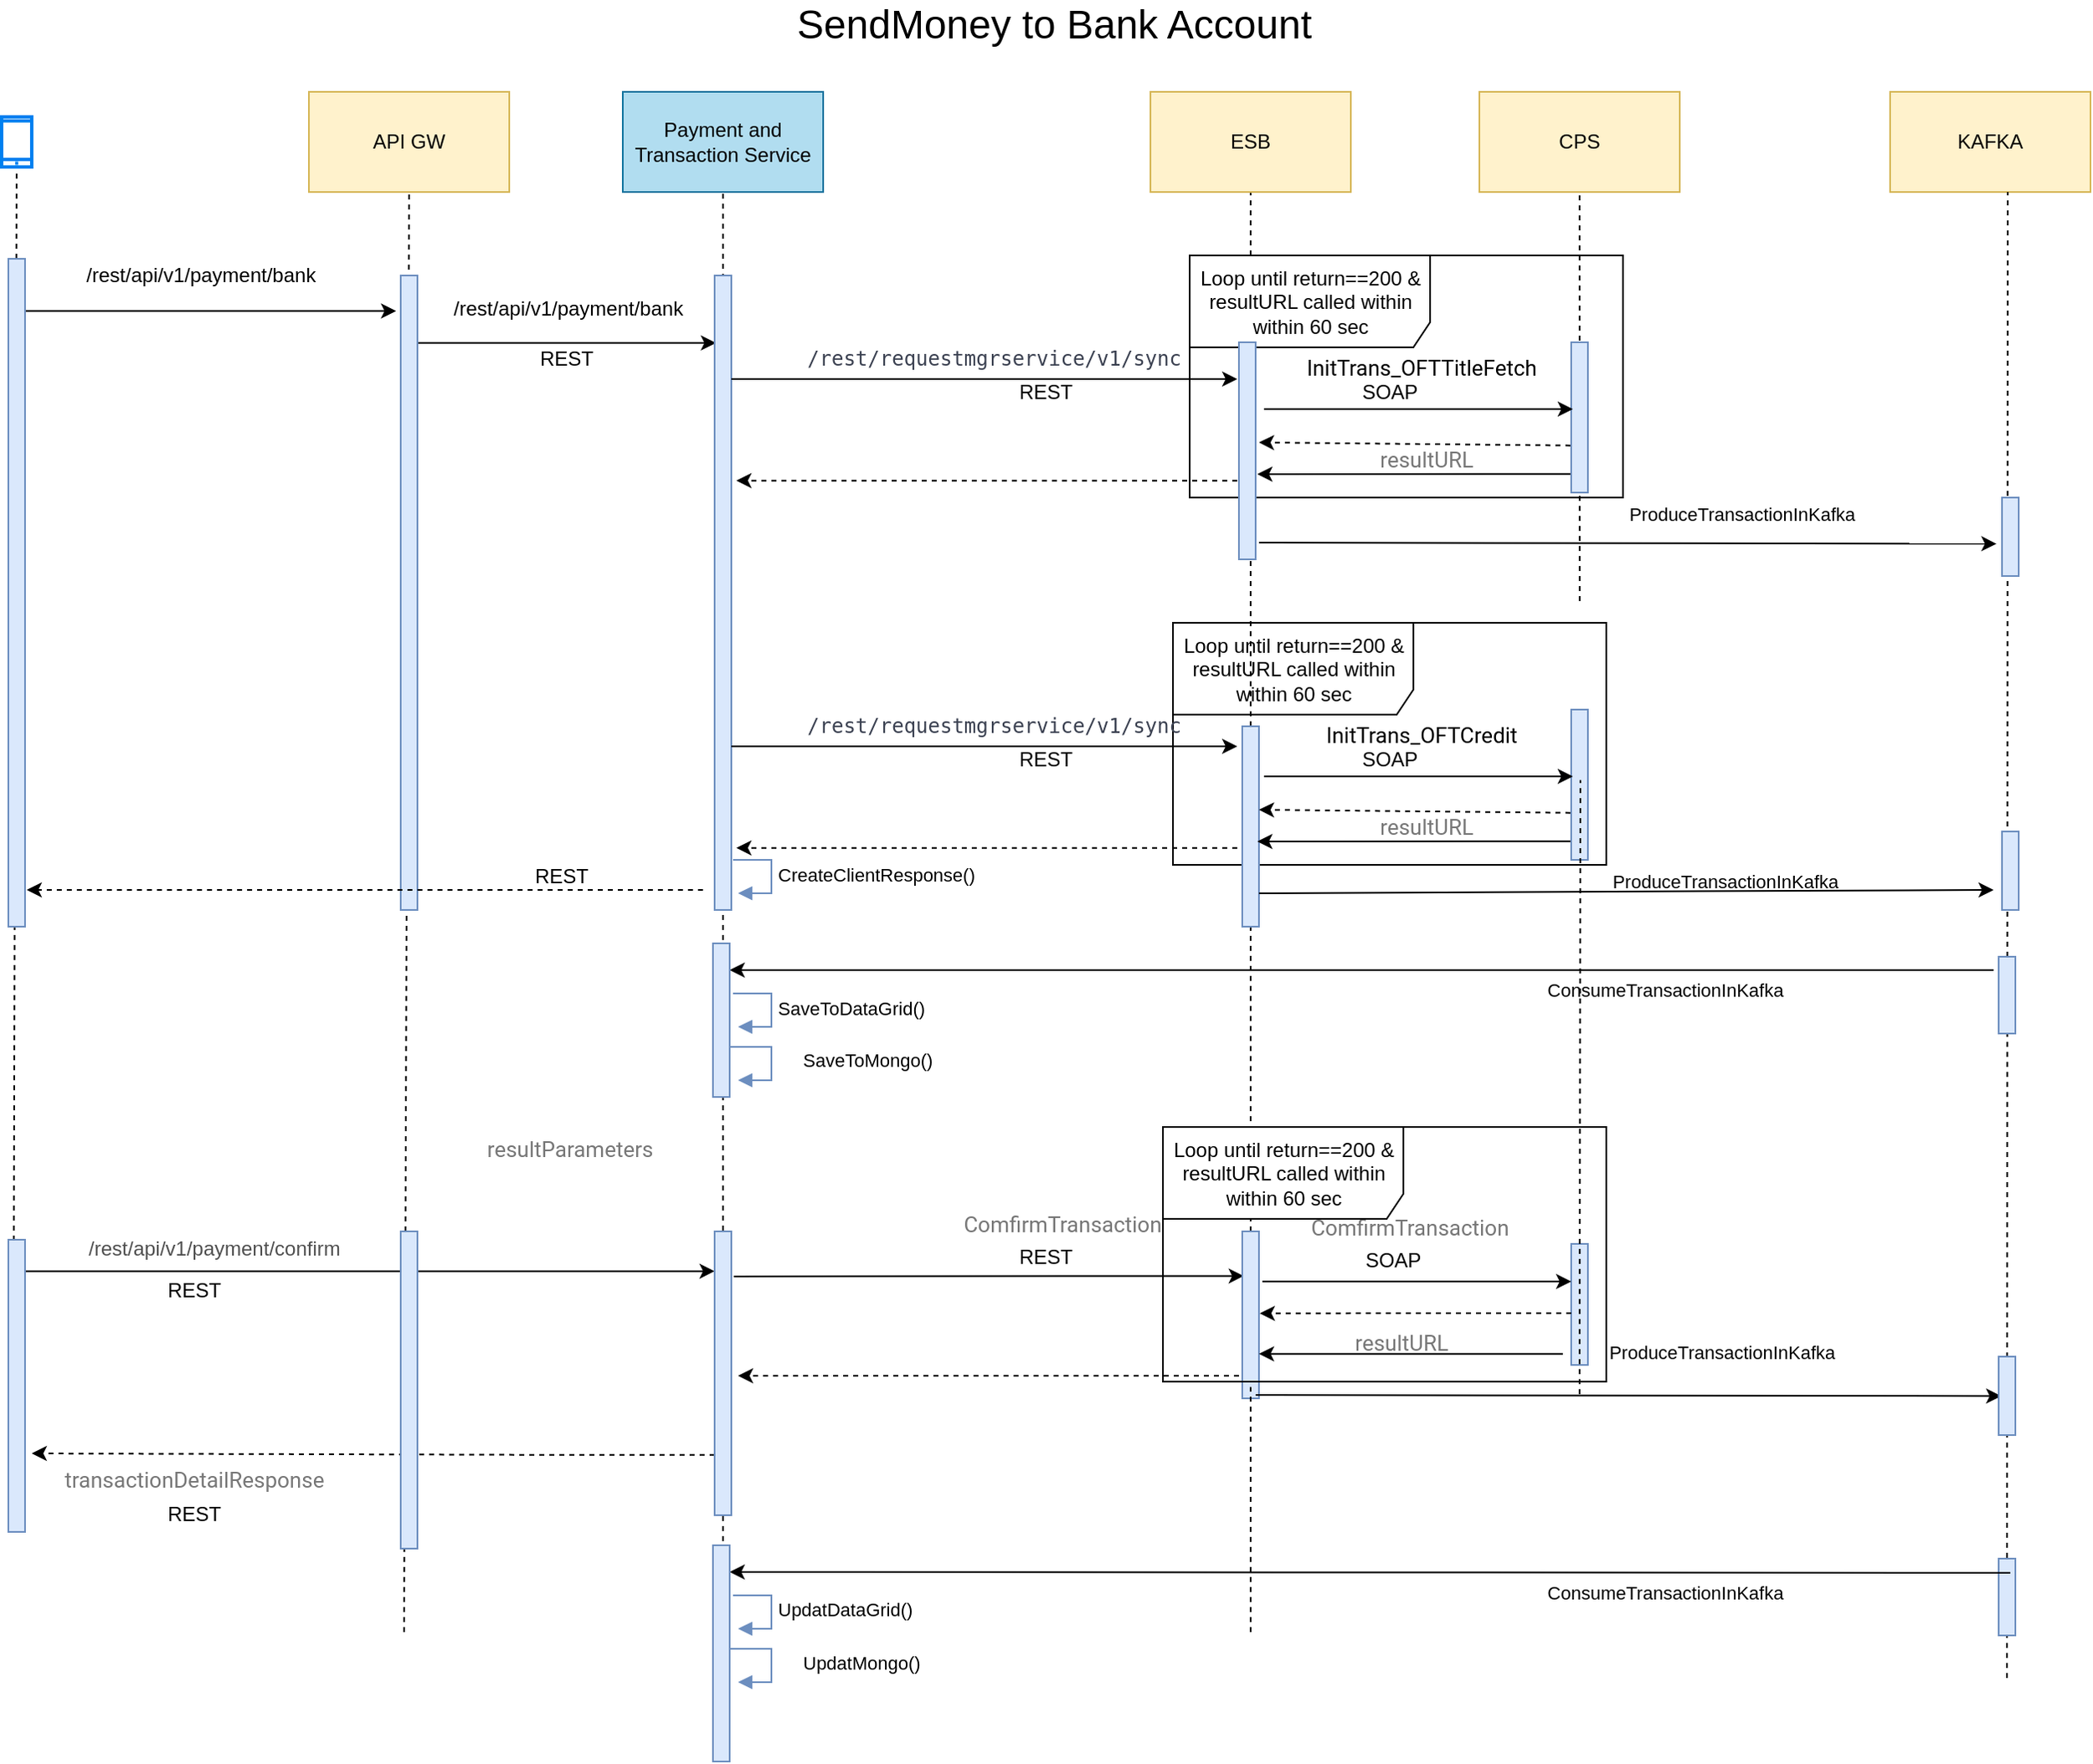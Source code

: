 <mxfile version="13.6.9" type="device"><diagram id="_PWsb3Hp9DCBzWkDlzBO" name="sendMoney_v1.0"><mxGraphModel dx="2965" dy="1563" grid="1" gridSize="10" guides="1" tooltips="1" connect="1" arrows="1" fold="1" page="1" pageScale="1" pageWidth="827" pageHeight="1169" math="0" shadow="0"><root><mxCell id="2ZHaPjhBb1C0ohGX3f1B-0"/><mxCell id="2ZHaPjhBb1C0ohGX3f1B-1" parent="2ZHaPjhBb1C0ohGX3f1B-0"/><mxCell id="moI_EmkW-4I0Lwxg9ysq-23" value="Loop until return==200 &amp;amp; resultURL called within within 60 sec" style="shape=umlFrame;whiteSpace=wrap;html=1;width=144;height=55;" parent="2ZHaPjhBb1C0ohGX3f1B-1" vertex="1"><mxGeometry x="918.5" y="487" width="259.5" height="145" as="geometry"/></mxCell><mxCell id="2ZHaPjhBb1C0ohGX3f1B-138" value="&lt;font style=&quot;font-size: 24px&quot;&gt;SendMoney to Bank Account&lt;/font&gt;" style="text;html=1;align=center;verticalAlign=middle;resizable=0;points=[];autosize=1;" parent="2ZHaPjhBb1C0ohGX3f1B-1" vertex="1"><mxGeometry x="687" y="119" width="320" height="20" as="geometry"/></mxCell><mxCell id="2ZHaPjhBb1C0ohGX3f1B-251" value="API GW" style="rounded=0;whiteSpace=wrap;html=1;fillColor=#fff2cc;strokeColor=#d6b656;" parent="2ZHaPjhBb1C0ohGX3f1B-1" vertex="1"><mxGeometry x="401" y="169" width="120" height="60" as="geometry"/></mxCell><mxCell id="2ZHaPjhBb1C0ohGX3f1B-252" value="Payment and Transaction Service" style="rounded=0;whiteSpace=wrap;html=1;fillColor=#b1ddf0;strokeColor=#10739e;" parent="2ZHaPjhBb1C0ohGX3f1B-1" vertex="1"><mxGeometry x="589" y="169" width="120" height="60" as="geometry"/></mxCell><mxCell id="2ZHaPjhBb1C0ohGX3f1B-253" value="CPS" style="rounded=0;whiteSpace=wrap;html=1;fillColor=#fff2cc;strokeColor=#d6b656;" parent="2ZHaPjhBb1C0ohGX3f1B-1" vertex="1"><mxGeometry x="1102" y="169" width="120" height="60" as="geometry"/></mxCell><mxCell id="2ZHaPjhBb1C0ohGX3f1B-254" value="" style="endArrow=none;dashed=1;html=1;" parent="2ZHaPjhBb1C0ohGX3f1B-1" target="2ZHaPjhBb1C0ohGX3f1B-269" edge="1"><mxGeometry width="50" height="50" relative="1" as="geometry"><mxPoint x="224.0" y="959" as="sourcePoint"/><mxPoint x="224.0" y="361.99" as="targetPoint"/></mxGeometry></mxCell><mxCell id="2ZHaPjhBb1C0ohGX3f1B-255" value="" style="endArrow=classic;html=1;entryX=0.015;entryY=0.176;entryDx=0;entryDy=0;entryPerimeter=0;" parent="2ZHaPjhBb1C0ohGX3f1B-1" edge="1"><mxGeometry width="50" height="50" relative="1" as="geometry"><mxPoint x="231.0" y="300.264" as="sourcePoint"/><mxPoint x="453.24" y="300.264" as="targetPoint"/></mxGeometry></mxCell><mxCell id="2ZHaPjhBb1C0ohGX3f1B-256" value="/rest/api/v1/payment/bank" style="text;html=1;align=center;verticalAlign=middle;resizable=0;points=[];autosize=1;" parent="2ZHaPjhBb1C0ohGX3f1B-1" vertex="1"><mxGeometry x="261" y="269" width="150" height="20" as="geometry"/></mxCell><mxCell id="2ZHaPjhBb1C0ohGX3f1B-257" value="" style="endArrow=none;dashed=1;html=1;entryX=0.5;entryY=0.933;entryDx=0;entryDy=0;entryPerimeter=0;" parent="2ZHaPjhBb1C0ohGX3f1B-1" edge="1"><mxGeometry width="50" height="50" relative="1" as="geometry"><mxPoint x="461" y="459" as="sourcePoint"/><mxPoint x="461" y="376" as="targetPoint"/></mxGeometry></mxCell><mxCell id="2ZHaPjhBb1C0ohGX3f1B-258" value="" style="endArrow=none;dashed=1;html=1;" parent="2ZHaPjhBb1C0ohGX3f1B-1" target="2ZHaPjhBb1C0ohGX3f1B-252" edge="1"><mxGeometry width="50" height="50" relative="1" as="geometry"><mxPoint x="649" y="1049" as="sourcePoint"/><mxPoint x="648.5" y="382" as="targetPoint"/></mxGeometry></mxCell><mxCell id="2ZHaPjhBb1C0ohGX3f1B-259" value="" style="endArrow=none;dashed=1;html=1;" parent="2ZHaPjhBb1C0ohGX3f1B-1" target="2ZHaPjhBb1C0ohGX3f1B-253" edge="1"><mxGeometry width="50" height="50" relative="1" as="geometry"><mxPoint x="1162.123" y="474" as="sourcePoint"/><mxPoint x="1161.5" y="379" as="targetPoint"/></mxGeometry></mxCell><mxCell id="2ZHaPjhBb1C0ohGX3f1B-260" value="" style="endArrow=classic;html=1;entryX=0.08;entryY=0.08;entryDx=0;entryDy=0;entryPerimeter=0;" parent="2ZHaPjhBb1C0ohGX3f1B-1" edge="1"><mxGeometry width="50" height="50" relative="1" as="geometry"><mxPoint x="466" y="319.4" as="sourcePoint"/><mxPoint x="644.8" y="319.4" as="targetPoint"/></mxGeometry></mxCell><mxCell id="2ZHaPjhBb1C0ohGX3f1B-261" value="/rest/api/v1/payment/bank" style="text;html=1;align=center;verticalAlign=middle;resizable=0;points=[];autosize=1;" parent="2ZHaPjhBb1C0ohGX3f1B-1" vertex="1"><mxGeometry x="481" y="289" width="150" height="20" as="geometry"/></mxCell><mxCell id="2ZHaPjhBb1C0ohGX3f1B-262" value="" style="endArrow=none;dashed=1;html=1;entryX=0.5;entryY=1;entryDx=0;entryDy=0;" parent="2ZHaPjhBb1C0ohGX3f1B-1" target="2ZHaPjhBb1C0ohGX3f1B-251" edge="1"><mxGeometry width="50" height="50" relative="1" as="geometry"><mxPoint x="458" y="1091.5" as="sourcePoint"/><mxPoint x="461.17" y="791.5" as="targetPoint"/></mxGeometry></mxCell><mxCell id="2ZHaPjhBb1C0ohGX3f1B-263" value="" style="html=1;points=[];perimeter=orthogonalPerimeter;fillColor=#dae8fc;strokeColor=#6c8ebf;" parent="2ZHaPjhBb1C0ohGX3f1B-1" vertex="1"><mxGeometry x="1157" y="539" width="10" height="90" as="geometry"/></mxCell><mxCell id="2ZHaPjhBb1C0ohGX3f1B-264" value="" style="endArrow=none;dashed=1;html=1;entryX=0.5;entryY=1;entryDx=0;entryDy=0;" parent="2ZHaPjhBb1C0ohGX3f1B-1" source="2ZHaPjhBb1C0ohGX3f1B-266" target="2ZHaPjhBb1C0ohGX3f1B-285" edge="1"><mxGeometry width="50" height="50" relative="1" as="geometry"><mxPoint x="965" y="619" as="sourcePoint"/><mxPoint x="965" y="376" as="targetPoint"/></mxGeometry></mxCell><mxCell id="2ZHaPjhBb1C0ohGX3f1B-265" value="" style="endArrow=none;dashed=1;html=1;entryX=0.5;entryY=0.933;entryDx=0;entryDy=0;entryPerimeter=0;" parent="2ZHaPjhBb1C0ohGX3f1B-1" source="2ZHaPjhBb1C0ohGX3f1B-295" edge="1"><mxGeometry width="50" height="50" relative="1" as="geometry"><mxPoint x="965" y="909.0" as="sourcePoint"/><mxPoint x="965" y="637.66" as="targetPoint"/></mxGeometry></mxCell><mxCell id="2ZHaPjhBb1C0ohGX3f1B-266" value="" style="html=1;points=[];perimeter=orthogonalPerimeter;fillColor=#dae8fc;strokeColor=#6c8ebf;" parent="2ZHaPjhBb1C0ohGX3f1B-1" vertex="1"><mxGeometry x="960" y="549" width="10" height="120" as="geometry"/></mxCell><mxCell id="2ZHaPjhBb1C0ohGX3f1B-269" value="" style="html=1;verticalLabelPosition=bottom;align=center;labelBackgroundColor=#ffffff;verticalAlign=top;strokeWidth=2;strokeColor=#0080F0;shadow=0;dashed=0;shape=mxgraph.ios7.icons.smartphone;" parent="2ZHaPjhBb1C0ohGX3f1B-1" vertex="1"><mxGeometry x="217" y="184" width="18" height="30" as="geometry"/></mxCell><mxCell id="2ZHaPjhBb1C0ohGX3f1B-270" value="" style="html=1;points=[];perimeter=orthogonalPerimeter;align=center;fillColor=#dae8fc;strokeColor=#6c8ebf;" parent="2ZHaPjhBb1C0ohGX3f1B-1" vertex="1"><mxGeometry x="644" y="279" width="10" height="380" as="geometry"/></mxCell><mxCell id="2ZHaPjhBb1C0ohGX3f1B-271" value="" style="html=1;points=[];perimeter=orthogonalPerimeter;align=center;fillColor=#dae8fc;strokeColor=#6c8ebf;" parent="2ZHaPjhBb1C0ohGX3f1B-1" vertex="1"><mxGeometry x="456" y="279" width="10" height="380" as="geometry"/></mxCell><mxCell id="2ZHaPjhBb1C0ohGX3f1B-272" value="" style="html=1;points=[];perimeter=orthogonalPerimeter;align=center;fillColor=#dae8fc;strokeColor=#6c8ebf;" parent="2ZHaPjhBb1C0ohGX3f1B-1" vertex="1"><mxGeometry x="221" y="269" width="10" height="400" as="geometry"/></mxCell><mxCell id="2ZHaPjhBb1C0ohGX3f1B-273" value="REST" style="text;html=1;align=center;verticalAlign=middle;resizable=0;points=[];autosize=1;" parent="2ZHaPjhBb1C0ohGX3f1B-1" vertex="1"><mxGeometry x="529.5" y="319" width="50" height="20" as="geometry"/></mxCell><mxCell id="2ZHaPjhBb1C0ohGX3f1B-274" value="&lt;span style=&quot;color: rgb(80 , 80 , 80) ; font-family: &amp;#34;opensans&amp;#34; , &amp;#34;helvetica&amp;#34; , &amp;#34;arial&amp;#34; , sans-serif ; text-align: left ; background-color: rgb(255 , 255 , 255)&quot;&gt;/rest/api/v1/payment/confirm&lt;/span&gt;" style="text;html=1;align=center;verticalAlign=middle;resizable=0;points=[];autosize=1;" parent="2ZHaPjhBb1C0ohGX3f1B-1" vertex="1"><mxGeometry x="259" y="851.5" width="170" height="20" as="geometry"/></mxCell><mxCell id="2ZHaPjhBb1C0ohGX3f1B-275" value="" style="endArrow=classic;html=1;exitX=0.829;exitY=0.228;exitDx=0;exitDy=0;exitPerimeter=0;" parent="2ZHaPjhBb1C0ohGX3f1B-1" edge="1"><mxGeometry width="50" height="50" relative="1" as="geometry"><mxPoint x="654" y="561.0" as="sourcePoint"/><mxPoint x="957" y="561" as="targetPoint"/></mxGeometry></mxCell><mxCell id="2ZHaPjhBb1C0ohGX3f1B-276" value="&lt;pre class=&quot;base-url&quot; style=&quot;box-sizing: border-box ; margin-top: 0px ; margin-bottom: 0px ; color: rgb(59 , 65 , 81)&quot;&gt;/rest/requestmgrservice/v1/sync&lt;/pre&gt;" style="text;html=1;align=center;verticalAlign=middle;resizable=0;points=[];autosize=1;" parent="2ZHaPjhBb1C0ohGX3f1B-1" vertex="1"><mxGeometry x="691" y="539" width="240" height="20" as="geometry"/></mxCell><mxCell id="2ZHaPjhBb1C0ohGX3f1B-277" value="" style="endArrow=classic;html=1;" parent="2ZHaPjhBb1C0ohGX3f1B-1" edge="1"><mxGeometry width="50" height="50" relative="1" as="geometry"><mxPoint x="973" y="579" as="sourcePoint"/><mxPoint x="1158" y="579" as="targetPoint"/></mxGeometry></mxCell><mxCell id="2ZHaPjhBb1C0ohGX3f1B-278" value="&lt;span style=&quot;font-family: &amp;#34;roboto&amp;#34; , &amp;#34;robotodraft&amp;#34; , &amp;#34;helvetica&amp;#34; , &amp;#34;arial&amp;#34; , sans-serif ; font-size: 13px ; background-color: rgb(255 , 255 , 255)&quot;&gt;InitTrans_OFTCredit&lt;/span&gt;" style="text;html=1;align=center;verticalAlign=middle;resizable=0;points=[];autosize=1;" parent="2ZHaPjhBb1C0ohGX3f1B-1" vertex="1"><mxGeometry x="1002" y="544" width="130" height="20" as="geometry"/></mxCell><mxCell id="2ZHaPjhBb1C0ohGX3f1B-279" value="&lt;font color=&quot;#777777&quot; face=&quot;Roboto, RobotoDraft, Helvetica, Arial, sans-serif&quot;&gt;&lt;span style=&quot;font-size: 13px&quot;&gt;ComfirmTransaction&lt;/span&gt;&lt;/font&gt;" style="text;html=1;align=center;verticalAlign=middle;resizable=0;points=[];autosize=1;" parent="2ZHaPjhBb1C0ohGX3f1B-1" vertex="1"><mxGeometry x="787" y="836.5" width="130" height="20" as="geometry"/></mxCell><mxCell id="2ZHaPjhBb1C0ohGX3f1B-280" value="" style="endArrow=none;dashed=1;html=1;entryX=0.5;entryY=0.933;entryDx=0;entryDy=0;entryPerimeter=0;" parent="2ZHaPjhBb1C0ohGX3f1B-1" edge="1"><mxGeometry width="50" height="50" relative="1" as="geometry"><mxPoint x="649" y="1003.5" as="sourcePoint"/><mxPoint x="649" y="1005.46" as="targetPoint"/></mxGeometry></mxCell><mxCell id="2ZHaPjhBb1C0ohGX3f1B-283" value="" style="endArrow=classic;html=1;dashed=1;" parent="2ZHaPjhBb1C0ohGX3f1B-1" edge="1"><mxGeometry width="50" height="50" relative="1" as="geometry"><mxPoint x="644" y="985.33" as="sourcePoint"/><mxPoint x="235.0" y="984.5" as="targetPoint"/><Array as="points"><mxPoint x="529.26" y="985.33"/></Array></mxGeometry></mxCell><mxCell id="2ZHaPjhBb1C0ohGX3f1B-284" value="&lt;span style=&quot;color: rgba(0 , 0 , 0 , 0) ; font-family: monospace ; font-size: 0px&quot;&gt;%3CmxGraphModel%3E%3Croot%3E%3CmxCell%20id%3D%220%22%2F%3E%3CmxCell%20id%3D%221%22%20parent%3D%220%22%2F%3E%3CmxCell%20id%3D%222%22%20value%3D%22%26lt%3Bdiv%26gt%3B%26lt%3Bfont%20color%3D%26quot%3B%23777777%26quot%3B%20face%3D%26quot%3BRoboto%2C%20RobotoDraft%2C%20Helvetica%2C%20Arial%2C%20sans-serif%26quot%3B%26gt%3B%26lt%3Bspan%20style%3D%26quot%3Bfont-size%3A%2013px%20%3B%20background-color%3A%20rgb(255%20%2C%20255%20%2C%20255)%26quot%3B%26gt%3BtransactionDetailResponse%26lt%3B%2Fspan%26gt%3B%26lt%3B%2Ffont%26gt%3B%26lt%3B%2Fdiv%26gt%3B%22%20style%3D%22text%3Bhtml%3D1%3Balign%3Dcenter%3BverticalAlign%3Dmiddle%3Bresizable%3D0%3Bpoints%3D%5B%5D%3Bautosize%3D1%3B%22%20vertex%3D%221%22%20parent%3D%221%22%3E%3CmxGeometry%20x%3D%22755%22%20y%3D%22200%22%20width%3D%22170%22%20height%3D%2220%22%20as%3D%22geometry%22%2F%3E%3C%2FmxCell%3E%3C%2Froot%3E%3C%2FmxGraphModel%3E&lt;/span&gt;" style="text;html=1;align=center;verticalAlign=middle;resizable=0;points=[];autosize=1;" parent="2ZHaPjhBb1C0ohGX3f1B-1" vertex="1"><mxGeometry x="350" y="931.5" width="20" height="20" as="geometry"/></mxCell><mxCell id="2ZHaPjhBb1C0ohGX3f1B-285" value="ESB" style="rounded=0;whiteSpace=wrap;html=1;fillColor=#fff2cc;strokeColor=#d6b656;" parent="2ZHaPjhBb1C0ohGX3f1B-1" vertex="1"><mxGeometry x="905" y="169" width="120" height="60" as="geometry"/></mxCell><mxCell id="2ZHaPjhBb1C0ohGX3f1B-286" value="" style="endArrow=classic;html=1;dashed=1;" parent="2ZHaPjhBb1C0ohGX3f1B-1" edge="1"><mxGeometry width="50" height="50" relative="1" as="geometry"><mxPoint x="637" y="647" as="sourcePoint"/><mxPoint x="232" y="647" as="targetPoint"/><Array as="points"/></mxGeometry></mxCell><mxCell id="2ZHaPjhBb1C0ohGX3f1B-287" value="" style="endArrow=classic;html=1;exitX=0.829;exitY=0.228;exitDx=0;exitDy=0;exitPerimeter=0;" parent="2ZHaPjhBb1C0ohGX3f1B-1" edge="1"><mxGeometry width="50" height="50" relative="1" as="geometry"><mxPoint x="229.0" y="875.32" as="sourcePoint"/><mxPoint x="644" y="875.32" as="targetPoint"/></mxGeometry></mxCell><mxCell id="2ZHaPjhBb1C0ohGX3f1B-288" value="" style="endArrow=classic;html=1;exitX=0.829;exitY=0.228;exitDx=0;exitDy=0;exitPerimeter=0;entryX=0.088;entryY=0.247;entryDx=0;entryDy=0;entryPerimeter=0;" parent="2ZHaPjhBb1C0ohGX3f1B-1" edge="1"><mxGeometry width="50" height="50" relative="1" as="geometry"><mxPoint x="655.5" y="878.5" as="sourcePoint"/><mxPoint x="960.88" y="878.2" as="targetPoint"/></mxGeometry></mxCell><mxCell id="2ZHaPjhBb1C0ohGX3f1B-289" value="&lt;div&gt;&lt;font color=&quot;#777777&quot; face=&quot;Roboto, RobotoDraft, Helvetica, Arial, sans-serif&quot;&gt;&lt;span style=&quot;font-size: 13px ; background-color: rgb(255 , 255 , 255)&quot;&gt;resultURL&lt;/span&gt;&lt;/font&gt;&lt;/div&gt;" style="text;html=1;align=center;verticalAlign=middle;resizable=0;points=[];autosize=1;" parent="2ZHaPjhBb1C0ohGX3f1B-1" vertex="1"><mxGeometry x="1035" y="599" width="70" height="20" as="geometry"/></mxCell><mxCell id="2ZHaPjhBb1C0ohGX3f1B-291" value="&lt;div&gt;&lt;font color=&quot;#777777&quot; face=&quot;Roboto, RobotoDraft, Helvetica, Arial, sans-serif&quot;&gt;&lt;span style=&quot;font-size: 13px ; background-color: rgb(255 , 255 , 255)&quot;&gt;resultParameters&lt;/span&gt;&lt;/font&gt;&lt;/div&gt;" style="text;html=1;align=center;verticalAlign=middle;resizable=0;points=[];autosize=1;" parent="2ZHaPjhBb1C0ohGX3f1B-1" vertex="1"><mxGeometry x="502" y="791.5" width="110" height="20" as="geometry"/></mxCell><mxCell id="2ZHaPjhBb1C0ohGX3f1B-292" value="" style="html=1;points=[];perimeter=orthogonalPerimeter;align=center;fillColor=#dae8fc;strokeColor=#6c8ebf;" parent="2ZHaPjhBb1C0ohGX3f1B-1" vertex="1"><mxGeometry x="221" y="856.5" width="10" height="175" as="geometry"/></mxCell><mxCell id="2ZHaPjhBb1C0ohGX3f1B-293" value="" style="html=1;points=[];perimeter=orthogonalPerimeter;align=center;fillColor=#dae8fc;strokeColor=#6c8ebf;" parent="2ZHaPjhBb1C0ohGX3f1B-1" vertex="1"><mxGeometry x="456" y="851.5" width="10" height="190" as="geometry"/></mxCell><mxCell id="2ZHaPjhBb1C0ohGX3f1B-294" value="" style="html=1;points=[];perimeter=orthogonalPerimeter;align=center;fillColor=#dae8fc;strokeColor=#6c8ebf;" parent="2ZHaPjhBb1C0ohGX3f1B-1" vertex="1"><mxGeometry x="644" y="851.5" width="10" height="170" as="geometry"/></mxCell><mxCell id="2ZHaPjhBb1C0ohGX3f1B-295" value="" style="html=1;points=[];perimeter=orthogonalPerimeter;align=center;fillColor=#dae8fc;strokeColor=#6c8ebf;" parent="2ZHaPjhBb1C0ohGX3f1B-1" vertex="1"><mxGeometry x="960" y="851.5" width="10" height="100" as="geometry"/></mxCell><mxCell id="2ZHaPjhBb1C0ohGX3f1B-296" value="" style="endArrow=none;dashed=1;html=1;entryX=0.5;entryY=0.933;entryDx=0;entryDy=0;entryPerimeter=0;" parent="2ZHaPjhBb1C0ohGX3f1B-1" target="2ZHaPjhBb1C0ohGX3f1B-295" edge="1"><mxGeometry width="50" height="50" relative="1" as="geometry"><mxPoint x="965" y="1091.5" as="sourcePoint"/><mxPoint x="965" y="770.16" as="targetPoint"/></mxGeometry></mxCell><mxCell id="2ZHaPjhBb1C0ohGX3f1B-297" value="" style="html=1;points=[];perimeter=orthogonalPerimeter;align=center;fillColor=#dae8fc;strokeColor=#6c8ebf;" parent="2ZHaPjhBb1C0ohGX3f1B-1" vertex="1"><mxGeometry x="1157" y="859" width="10" height="72.5" as="geometry"/></mxCell><mxCell id="2ZHaPjhBb1C0ohGX3f1B-298" value="" style="endArrow=classic;html=1;" parent="2ZHaPjhBb1C0ohGX3f1B-1" edge="1"><mxGeometry width="50" height="50" relative="1" as="geometry"><mxPoint x="972" y="881.5" as="sourcePoint"/><mxPoint x="1157" y="881.5" as="targetPoint"/></mxGeometry></mxCell><mxCell id="2ZHaPjhBb1C0ohGX3f1B-299" value="&lt;font color=&quot;#777777&quot; face=&quot;Roboto, RobotoDraft, Helvetica, Arial, sans-serif&quot;&gt;&lt;span style=&quot;font-size: 13px&quot;&gt;ComfirmTransaction&lt;/span&gt;&lt;/font&gt;" style="text;html=1;align=center;verticalAlign=middle;resizable=0;points=[];autosize=1;" parent="2ZHaPjhBb1C0ohGX3f1B-1" vertex="1"><mxGeometry x="995" y="839" width="130" height="20" as="geometry"/></mxCell><mxCell id="2ZHaPjhBb1C0ohGX3f1B-300" value="&lt;div&gt;&lt;font color=&quot;#777777&quot; face=&quot;Roboto, RobotoDraft, Helvetica, Arial, sans-serif&quot;&gt;&lt;span style=&quot;font-size: 13px ; background-color: rgb(255 , 255 , 255)&quot;&gt;resultURL&lt;/span&gt;&lt;/font&gt;&lt;/div&gt;" style="text;html=1;align=center;verticalAlign=middle;resizable=0;points=[];autosize=1;" parent="2ZHaPjhBb1C0ohGX3f1B-1" vertex="1"><mxGeometry x="1020" y="907.5" width="70" height="20" as="geometry"/></mxCell><mxCell id="2ZHaPjhBb1C0ohGX3f1B-303" value="&lt;div&gt;&lt;font color=&quot;#777777&quot; face=&quot;Roboto, RobotoDraft, Helvetica, Arial, sans-serif&quot;&gt;&lt;span style=&quot;font-size: 13px ; background-color: rgb(255 , 255 , 255)&quot;&gt;transactionDetailResponse&lt;/span&gt;&lt;/font&gt;&lt;/div&gt;" style="text;html=1;align=center;verticalAlign=middle;resizable=0;points=[];autosize=1;" parent="2ZHaPjhBb1C0ohGX3f1B-1" vertex="1"><mxGeometry x="247" y="989.5" width="170" height="20" as="geometry"/></mxCell><mxCell id="2ZHaPjhBb1C0ohGX3f1B-304" value="REST" style="text;html=1;align=center;verticalAlign=middle;resizable=0;points=[];autosize=1;" parent="2ZHaPjhBb1C0ohGX3f1B-1" vertex="1"><mxGeometry x="817" y="559" width="50" height="20" as="geometry"/></mxCell><mxCell id="2ZHaPjhBb1C0ohGX3f1B-305" value="SOAP" style="text;html=1;align=center;verticalAlign=middle;resizable=0;points=[];autosize=1;" parent="2ZHaPjhBb1C0ohGX3f1B-1" vertex="1"><mxGeometry x="1023" y="559" width="50" height="20" as="geometry"/></mxCell><mxCell id="2ZHaPjhBb1C0ohGX3f1B-308" value="REST" style="text;html=1;align=center;verticalAlign=middle;resizable=0;points=[];autosize=1;" parent="2ZHaPjhBb1C0ohGX3f1B-1" vertex="1"><mxGeometry x="527" y="629" width="50" height="20" as="geometry"/></mxCell><mxCell id="2ZHaPjhBb1C0ohGX3f1B-309" value="REST" style="text;html=1;align=center;verticalAlign=middle;resizable=0;points=[];autosize=1;" parent="2ZHaPjhBb1C0ohGX3f1B-1" vertex="1"><mxGeometry x="307" y="876.5" width="50" height="20" as="geometry"/></mxCell><mxCell id="2ZHaPjhBb1C0ohGX3f1B-310" value="REST" style="text;html=1;align=center;verticalAlign=middle;resizable=0;points=[];autosize=1;" parent="2ZHaPjhBb1C0ohGX3f1B-1" vertex="1"><mxGeometry x="817" y="856.5" width="50" height="20" as="geometry"/></mxCell><mxCell id="2ZHaPjhBb1C0ohGX3f1B-311" value="SOAP" style="text;html=1;align=center;verticalAlign=middle;resizable=0;points=[];autosize=1;" parent="2ZHaPjhBb1C0ohGX3f1B-1" vertex="1"><mxGeometry x="1025" y="859" width="50" height="20" as="geometry"/></mxCell><mxCell id="2ZHaPjhBb1C0ohGX3f1B-315" value="REST" style="text;html=1;align=center;verticalAlign=middle;resizable=0;points=[];autosize=1;" parent="2ZHaPjhBb1C0ohGX3f1B-1" vertex="1"><mxGeometry x="307" y="1010.5" width="50" height="20" as="geometry"/></mxCell><mxCell id="2ZHaPjhBb1C0ohGX3f1B-316" value="" style="endArrow=classic;html=1;dashed=1;" parent="2ZHaPjhBb1C0ohGX3f1B-1" edge="1"><mxGeometry width="50" height="50" relative="1" as="geometry"><mxPoint x="957" y="621.82" as="sourcePoint"/><mxPoint x="657" y="621.82" as="targetPoint"/><Array as="points"><mxPoint x="926" y="621.82"/></Array></mxGeometry></mxCell><mxCell id="2ZHaPjhBb1C0ohGX3f1B-317" value="" style="endArrow=classic;html=1;" parent="2ZHaPjhBb1C0ohGX3f1B-1" edge="1"><mxGeometry width="50" height="50" relative="1" as="geometry"><mxPoint x="1152" y="924.83" as="sourcePoint"/><mxPoint x="970" y="924.83" as="targetPoint"/></mxGeometry></mxCell><mxCell id="2ZHaPjhBb1C0ohGX3f1B-318" value="" style="endArrow=classic;html=1;exitX=-0.047;exitY=0.876;exitDx=0;exitDy=0;exitPerimeter=0;" parent="2ZHaPjhBb1C0ohGX3f1B-1" source="2ZHaPjhBb1C0ohGX3f1B-263" edge="1"><mxGeometry width="50" height="50" relative="1" as="geometry"><mxPoint x="1166" y="618.03" as="sourcePoint"/><mxPoint x="969" y="618" as="targetPoint"/></mxGeometry></mxCell><mxCell id="2ZHaPjhBb1C0ohGX3f1B-319" value="" style="endArrow=classic;html=1;dashed=1;" parent="2ZHaPjhBb1C0ohGX3f1B-1" edge="1"><mxGeometry width="50" height="50" relative="1" as="geometry"><mxPoint x="958" y="938.0" as="sourcePoint"/><mxPoint x="658" y="938.0" as="targetPoint"/><Array as="points"><mxPoint x="927" y="938"/></Array></mxGeometry></mxCell><mxCell id="2ZHaPjhBb1C0ohGX3f1B-320" value="KAFKA" style="rounded=0;whiteSpace=wrap;html=1;fillColor=#fff2cc;strokeColor=#d6b656;" parent="2ZHaPjhBb1C0ohGX3f1B-1" vertex="1"><mxGeometry x="1348" y="169" width="120" height="60" as="geometry"/></mxCell><mxCell id="2ZHaPjhBb1C0ohGX3f1B-321" value="" style="endArrow=none;dashed=1;html=1;entryX=0.587;entryY=1;entryDx=0;entryDy=0;entryPerimeter=0;" parent="2ZHaPjhBb1C0ohGX3f1B-1" target="2ZHaPjhBb1C0ohGX3f1B-320" edge="1"><mxGeometry width="50" height="50" relative="1" as="geometry"><mxPoint x="1418" y="1119" as="sourcePoint"/><mxPoint x="1418.5" y="379" as="targetPoint"/></mxGeometry></mxCell><mxCell id="2ZHaPjhBb1C0ohGX3f1B-323" value="UpdatDataGrid()" style="edgeStyle=orthogonalEdgeStyle;html=1;align=left;spacingLeft=2;endArrow=block;rounded=0;entryX=1;entryY=0;fillColor=#dae8fc;strokeColor=#6c8ebf;" parent="2ZHaPjhBb1C0ohGX3f1B-1" edge="1"><mxGeometry relative="1" as="geometry"><mxPoint x="655" y="1069.5" as="sourcePoint"/><Array as="points"><mxPoint x="678" y="1069.5"/><mxPoint x="678" y="1089.5"/></Array><mxPoint x="658" y="1089.5" as="targetPoint"/></mxGeometry></mxCell><mxCell id="2ZHaPjhBb1C0ohGX3f1B-324" value="" style="html=1;points=[];perimeter=orthogonalPerimeter;fillColor=#dae8fc;strokeColor=#6c8ebf;" parent="2ZHaPjhBb1C0ohGX3f1B-1" vertex="1"><mxGeometry x="1413" y="1047.5" width="10" height="46" as="geometry"/></mxCell><mxCell id="2ZHaPjhBb1C0ohGX3f1B-325" value="" style="endArrow=classic;html=1;" parent="2ZHaPjhBb1C0ohGX3f1B-1" edge="1"><mxGeometry width="50" height="50" relative="1" as="geometry"><mxPoint x="1420" y="1056" as="sourcePoint"/><mxPoint x="653" y="1055.5" as="targetPoint"/></mxGeometry></mxCell><mxCell id="2ZHaPjhBb1C0ohGX3f1B-326" value="ProduceTransactionInKafka" style="text;html=1;align=center;verticalAlign=middle;resizable=0;points=[];autosize=1;fontSize=11;" parent="2ZHaPjhBb1C0ohGX3f1B-1" vertex="1"><mxGeometry x="1172" y="913.5" width="150" height="20" as="geometry"/></mxCell><mxCell id="2ZHaPjhBb1C0ohGX3f1B-327" value="" style="endArrow=classic;html=1;entryX=0.157;entryY=0.503;entryDx=0;entryDy=0;entryPerimeter=0;" parent="2ZHaPjhBb1C0ohGX3f1B-1" target="2ZHaPjhBb1C0ohGX3f1B-328" edge="1"><mxGeometry width="50" height="50" relative="1" as="geometry"><mxPoint x="968" y="949.5" as="sourcePoint"/><mxPoint x="1559.0" y="949.809" as="targetPoint"/></mxGeometry></mxCell><mxCell id="2ZHaPjhBb1C0ohGX3f1B-328" value="" style="html=1;points=[];perimeter=orthogonalPerimeter;fillColor=#dae8fc;strokeColor=#6c8ebf;" parent="2ZHaPjhBb1C0ohGX3f1B-1" vertex="1"><mxGeometry x="1413" y="926.5" width="10" height="47" as="geometry"/></mxCell><mxCell id="2ZHaPjhBb1C0ohGX3f1B-329" value="" style="html=1;points=[];perimeter=orthogonalPerimeter;fillColor=#dae8fc;strokeColor=#6c8ebf;" parent="2ZHaPjhBb1C0ohGX3f1B-1" vertex="1"><mxGeometry x="643" y="1039.5" width="10" height="129.5" as="geometry"/></mxCell><mxCell id="2ZHaPjhBb1C0ohGX3f1B-330" value="ConsumeTransactionInKafka" style="text;html=1;align=center;verticalAlign=middle;resizable=0;points=[];autosize=1;fontSize=11;" parent="2ZHaPjhBb1C0ohGX3f1B-1" vertex="1"><mxGeometry x="1133" y="1057.5" width="160" height="20" as="geometry"/></mxCell><mxCell id="GLRAMj2-LhNvoA1i4SwO-17" value="ProduceTransactionInKafka" style="text;html=1;align=center;verticalAlign=middle;resizable=0;points=[];autosize=1;fontSize=11;" parent="2ZHaPjhBb1C0ohGX3f1B-1" vertex="1"><mxGeometry x="1174" y="632" width="150" height="20" as="geometry"/></mxCell><mxCell id="GLRAMj2-LhNvoA1i4SwO-18" value="" style="endArrow=classic;html=1;" parent="2ZHaPjhBb1C0ohGX3f1B-1" edge="1"><mxGeometry width="50" height="50" relative="1" as="geometry"><mxPoint x="970" y="649" as="sourcePoint"/><mxPoint x="1410" y="647" as="targetPoint"/></mxGeometry></mxCell><mxCell id="GLRAMj2-LhNvoA1i4SwO-19" value="" style="html=1;points=[];perimeter=orthogonalPerimeter;fillColor=#dae8fc;strokeColor=#6c8ebf;" parent="2ZHaPjhBb1C0ohGX3f1B-1" vertex="1"><mxGeometry x="1415" y="612" width="10" height="47" as="geometry"/></mxCell><mxCell id="69-hS1gvSv923E6eros5-7" value="UpdatMongo()" style="edgeStyle=orthogonalEdgeStyle;html=1;align=left;spacingLeft=2;endArrow=block;rounded=0;entryX=1;entryY=0;fillColor=#dae8fc;strokeColor=#6c8ebf;" parent="2ZHaPjhBb1C0ohGX3f1B-1" edge="1"><mxGeometry x="-0.23" y="-17" relative="1" as="geometry"><mxPoint x="653" y="1101.5" as="sourcePoint"/><Array as="points"><mxPoint x="678" y="1101.5"/><mxPoint x="678" y="1121.5"/></Array><mxPoint x="658" y="1121.5" as="targetPoint"/><mxPoint x="32" y="8" as="offset"/></mxGeometry></mxCell><mxCell id="moI_EmkW-4I0Lwxg9ysq-12" value="" style="endArrow=classic;html=1;dashed=1;exitX=-0.047;exitY=0.698;exitDx=0;exitDy=0;exitPerimeter=0;" parent="2ZHaPjhBb1C0ohGX3f1B-1" edge="1"><mxGeometry width="50" height="50" relative="1" as="geometry"><mxPoint x="1156.53" y="600.82" as="sourcePoint"/><mxPoint x="970" y="599" as="targetPoint"/><Array as="points"/></mxGeometry></mxCell><mxCell id="moI_EmkW-4I0Lwxg9ysq-14" value="" style="endArrow=classic;html=1;dashed=1;" parent="2ZHaPjhBb1C0ohGX3f1B-1" edge="1"><mxGeometry width="50" height="50" relative="1" as="geometry"><mxPoint x="1157" y="900.5" as="sourcePoint"/><mxPoint x="970.47" y="900.59" as="targetPoint"/><Array as="points"/></mxGeometry></mxCell><mxCell id="moI_EmkW-4I0Lwxg9ysq-16" value="" style="endArrow=none;dashed=1;html=1;entryX=0.5;entryY=0.933;entryDx=0;entryDy=0;entryPerimeter=0;" parent="2ZHaPjhBb1C0ohGX3f1B-1" edge="1"><mxGeometry width="50" height="50" relative="1" as="geometry"><mxPoint x="1162" y="949" as="sourcePoint"/><mxPoint x="1162.5" y="581.295" as="targetPoint"/></mxGeometry></mxCell><mxCell id="moI_EmkW-4I0Lwxg9ysq-24" value="Loop until return==200 &amp;amp; resultURL called within within 60 sec" style="shape=umlFrame;whiteSpace=wrap;html=1;width=144;height=55;" parent="2ZHaPjhBb1C0ohGX3f1B-1" vertex="1"><mxGeometry x="912.5" y="789" width="265.5" height="152.5" as="geometry"/></mxCell><mxCell id="RX84RsB9NRHUSe1r71uT-15" value="SaveToDataGrid()" style="edgeStyle=orthogonalEdgeStyle;html=1;align=left;spacingLeft=2;endArrow=block;rounded=0;entryX=1;entryY=0;fillColor=#dae8fc;strokeColor=#6c8ebf;" parent="2ZHaPjhBb1C0ohGX3f1B-1" edge="1"><mxGeometry relative="1" as="geometry"><mxPoint x="655" y="709" as="sourcePoint"/><Array as="points"><mxPoint x="678" y="709"/><mxPoint x="678" y="729"/></Array><mxPoint x="658" y="729" as="targetPoint"/></mxGeometry></mxCell><mxCell id="RX84RsB9NRHUSe1r71uT-16" value="" style="html=1;points=[];perimeter=orthogonalPerimeter;fillColor=#dae8fc;strokeColor=#6c8ebf;" parent="2ZHaPjhBb1C0ohGX3f1B-1" vertex="1"><mxGeometry x="1413" y="687" width="10" height="46" as="geometry"/></mxCell><mxCell id="RX84RsB9NRHUSe1r71uT-17" value="" style="endArrow=classic;html=1;" parent="2ZHaPjhBb1C0ohGX3f1B-1" edge="1"><mxGeometry width="50" height="50" relative="1" as="geometry"><mxPoint x="1410" y="695" as="sourcePoint"/><mxPoint x="653" y="695" as="targetPoint"/></mxGeometry></mxCell><mxCell id="RX84RsB9NRHUSe1r71uT-18" value="" style="html=1;points=[];perimeter=orthogonalPerimeter;fillColor=#dae8fc;strokeColor=#6c8ebf;" parent="2ZHaPjhBb1C0ohGX3f1B-1" vertex="1"><mxGeometry x="643" y="679" width="10" height="92" as="geometry"/></mxCell><mxCell id="RX84RsB9NRHUSe1r71uT-19" value="ConsumeTransactionInKafka" style="text;html=1;align=center;verticalAlign=middle;resizable=0;points=[];autosize=1;fontSize=11;" parent="2ZHaPjhBb1C0ohGX3f1B-1" vertex="1"><mxGeometry x="1133" y="697" width="160" height="20" as="geometry"/></mxCell><mxCell id="RX84RsB9NRHUSe1r71uT-20" value="SaveToMongo()" style="edgeStyle=orthogonalEdgeStyle;html=1;align=left;spacingLeft=2;endArrow=block;rounded=0;entryX=1;entryY=0;fillColor=#dae8fc;strokeColor=#6c8ebf;" parent="2ZHaPjhBb1C0ohGX3f1B-1" edge="1"><mxGeometry x="-0.23" y="-17" relative="1" as="geometry"><mxPoint x="653" y="741" as="sourcePoint"/><Array as="points"><mxPoint x="678" y="741"/><mxPoint x="678" y="761"/></Array><mxPoint x="658" y="761" as="targetPoint"/><mxPoint x="32" y="8" as="offset"/></mxGeometry></mxCell><mxCell id="cE0bhCL6U56-0euzlGxY-2" value="CreateClientResponse()" style="edgeStyle=orthogonalEdgeStyle;html=1;align=left;spacingLeft=2;endArrow=block;rounded=0;entryX=1;entryY=0;fillColor=#dae8fc;strokeColor=#6c8ebf;" parent="2ZHaPjhBb1C0ohGX3f1B-1" edge="1"><mxGeometry relative="1" as="geometry"><mxPoint x="655" y="629" as="sourcePoint"/><Array as="points"><mxPoint x="678" y="629"/><mxPoint x="678" y="649"/></Array><mxPoint x="658" y="649" as="targetPoint"/></mxGeometry></mxCell><mxCell id="ftyGP-YkkggMXemOot_f-174" value="Loop until return==200 &amp;amp; resultURL called within within 60 sec" style="shape=umlFrame;whiteSpace=wrap;html=1;width=144;height=55;" parent="2ZHaPjhBb1C0ohGX3f1B-1" vertex="1"><mxGeometry x="928.5" y="267" width="259.5" height="145" as="geometry"/></mxCell><mxCell id="ftyGP-YkkggMXemOot_f-175" value="" style="html=1;points=[];perimeter=orthogonalPerimeter;fillColor=#dae8fc;strokeColor=#6c8ebf;" parent="2ZHaPjhBb1C0ohGX3f1B-1" vertex="1"><mxGeometry x="1157" y="319" width="10" height="90" as="geometry"/></mxCell><mxCell id="ftyGP-YkkggMXemOot_f-176" value="" style="endArrow=classic;html=1;exitX=0.829;exitY=0.228;exitDx=0;exitDy=0;exitPerimeter=0;" parent="2ZHaPjhBb1C0ohGX3f1B-1" edge="1"><mxGeometry width="50" height="50" relative="1" as="geometry"><mxPoint x="654" y="341.0" as="sourcePoint"/><mxPoint x="957" y="341.0" as="targetPoint"/></mxGeometry></mxCell><mxCell id="ftyGP-YkkggMXemOot_f-177" value="&lt;pre class=&quot;base-url&quot; style=&quot;box-sizing: border-box ; margin-top: 0px ; margin-bottom: 0px ; color: rgb(59 , 65 , 81)&quot;&gt;/rest/requestmgrservice/v1/sync&lt;/pre&gt;" style="text;html=1;align=center;verticalAlign=middle;resizable=0;points=[];autosize=1;" parent="2ZHaPjhBb1C0ohGX3f1B-1" vertex="1"><mxGeometry x="691" y="319" width="240" height="20" as="geometry"/></mxCell><mxCell id="ftyGP-YkkggMXemOot_f-178" value="" style="endArrow=classic;html=1;" parent="2ZHaPjhBb1C0ohGX3f1B-1" edge="1"><mxGeometry width="50" height="50" relative="1" as="geometry"><mxPoint x="973" y="359.0" as="sourcePoint"/><mxPoint x="1158" y="359.0" as="targetPoint"/></mxGeometry></mxCell><mxCell id="ftyGP-YkkggMXemOot_f-179" value="&lt;span style=&quot;font-family: &amp;#34;roboto&amp;#34; , &amp;#34;robotodraft&amp;#34; , &amp;#34;helvetica&amp;#34; , &amp;#34;arial&amp;#34; , sans-serif ; font-size: 13px ; background-color: rgb(255 , 255 , 255)&quot;&gt;InitTrans_OFTTitleFetch&lt;/span&gt;" style="text;html=1;align=center;verticalAlign=middle;resizable=0;points=[];autosize=1;" parent="2ZHaPjhBb1C0ohGX3f1B-1" vertex="1"><mxGeometry x="987" y="324" width="160" height="20" as="geometry"/></mxCell><mxCell id="ftyGP-YkkggMXemOot_f-180" value="&lt;div&gt;&lt;font color=&quot;#777777&quot; face=&quot;Roboto, RobotoDraft, Helvetica, Arial, sans-serif&quot;&gt;&lt;span style=&quot;font-size: 13px ; background-color: rgb(255 , 255 , 255)&quot;&gt;resultURL&lt;/span&gt;&lt;/font&gt;&lt;/div&gt;" style="text;html=1;align=center;verticalAlign=middle;resizable=0;points=[];autosize=1;" parent="2ZHaPjhBb1C0ohGX3f1B-1" vertex="1"><mxGeometry x="1035" y="379" width="70" height="20" as="geometry"/></mxCell><mxCell id="ftyGP-YkkggMXemOot_f-181" value="REST" style="text;html=1;align=center;verticalAlign=middle;resizable=0;points=[];autosize=1;" parent="2ZHaPjhBb1C0ohGX3f1B-1" vertex="1"><mxGeometry x="817" y="339" width="50" height="20" as="geometry"/></mxCell><mxCell id="ftyGP-YkkggMXemOot_f-182" value="SOAP" style="text;html=1;align=center;verticalAlign=middle;resizable=0;points=[];autosize=1;" parent="2ZHaPjhBb1C0ohGX3f1B-1" vertex="1"><mxGeometry x="1023" y="339" width="50" height="20" as="geometry"/></mxCell><mxCell id="ftyGP-YkkggMXemOot_f-183" value="" style="endArrow=classic;html=1;dashed=1;" parent="2ZHaPjhBb1C0ohGX3f1B-1" edge="1"><mxGeometry width="50" height="50" relative="1" as="geometry"><mxPoint x="957" y="401.82" as="sourcePoint"/><mxPoint x="657" y="401.82" as="targetPoint"/><Array as="points"><mxPoint x="926" y="401.82"/></Array></mxGeometry></mxCell><mxCell id="ftyGP-YkkggMXemOot_f-184" value="" style="endArrow=classic;html=1;exitX=-0.047;exitY=0.876;exitDx=0;exitDy=0;exitPerimeter=0;" parent="2ZHaPjhBb1C0ohGX3f1B-1" source="ftyGP-YkkggMXemOot_f-175" edge="1"><mxGeometry width="50" height="50" relative="1" as="geometry"><mxPoint x="1166" y="398.03" as="sourcePoint"/><mxPoint x="969" y="398" as="targetPoint"/></mxGeometry></mxCell><mxCell id="ftyGP-YkkggMXemOot_f-185" value="ProduceTransactionInKafka" style="text;html=1;align=center;verticalAlign=middle;resizable=0;points=[];autosize=1;fontSize=11;" parent="2ZHaPjhBb1C0ohGX3f1B-1" vertex="1"><mxGeometry x="1184" y="412" width="150" height="20" as="geometry"/></mxCell><mxCell id="ftyGP-YkkggMXemOot_f-186" value="" style="endArrow=classic;html=1;dashed=1;exitX=-0.047;exitY=0.698;exitDx=0;exitDy=0;exitPerimeter=0;" parent="2ZHaPjhBb1C0ohGX3f1B-1" edge="1"><mxGeometry width="50" height="50" relative="1" as="geometry"><mxPoint x="1156.53" y="380.82" as="sourcePoint"/><mxPoint x="970" y="379.0" as="targetPoint"/><Array as="points"/></mxGeometry></mxCell><mxCell id="ftyGP-YkkggMXemOot_f-188" value="" style="endArrow=classic;html=1;entryX=-0.329;entryY=0.802;entryDx=0;entryDy=0;entryPerimeter=0;" parent="2ZHaPjhBb1C0ohGX3f1B-1" edge="1"><mxGeometry width="50" height="50" relative="1" as="geometry"><mxPoint x="970" y="439" as="sourcePoint"/><mxPoint x="1411.71" y="439.694" as="targetPoint"/></mxGeometry></mxCell><mxCell id="ftyGP-YkkggMXemOot_f-189" value="" style="html=1;points=[];perimeter=orthogonalPerimeter;fillColor=#dae8fc;strokeColor=#6c8ebf;" parent="2ZHaPjhBb1C0ohGX3f1B-1" vertex="1"><mxGeometry x="1415" y="412" width="10" height="47" as="geometry"/></mxCell><mxCell id="ftyGP-YkkggMXemOot_f-190" value="" style="html=1;points=[];perimeter=orthogonalPerimeter;fillColor=#dae8fc;strokeColor=#6c8ebf;" parent="2ZHaPjhBb1C0ohGX3f1B-1" vertex="1"><mxGeometry x="958" y="319" width="10" height="130" as="geometry"/></mxCell></root></mxGraphModel></diagram></mxfile>